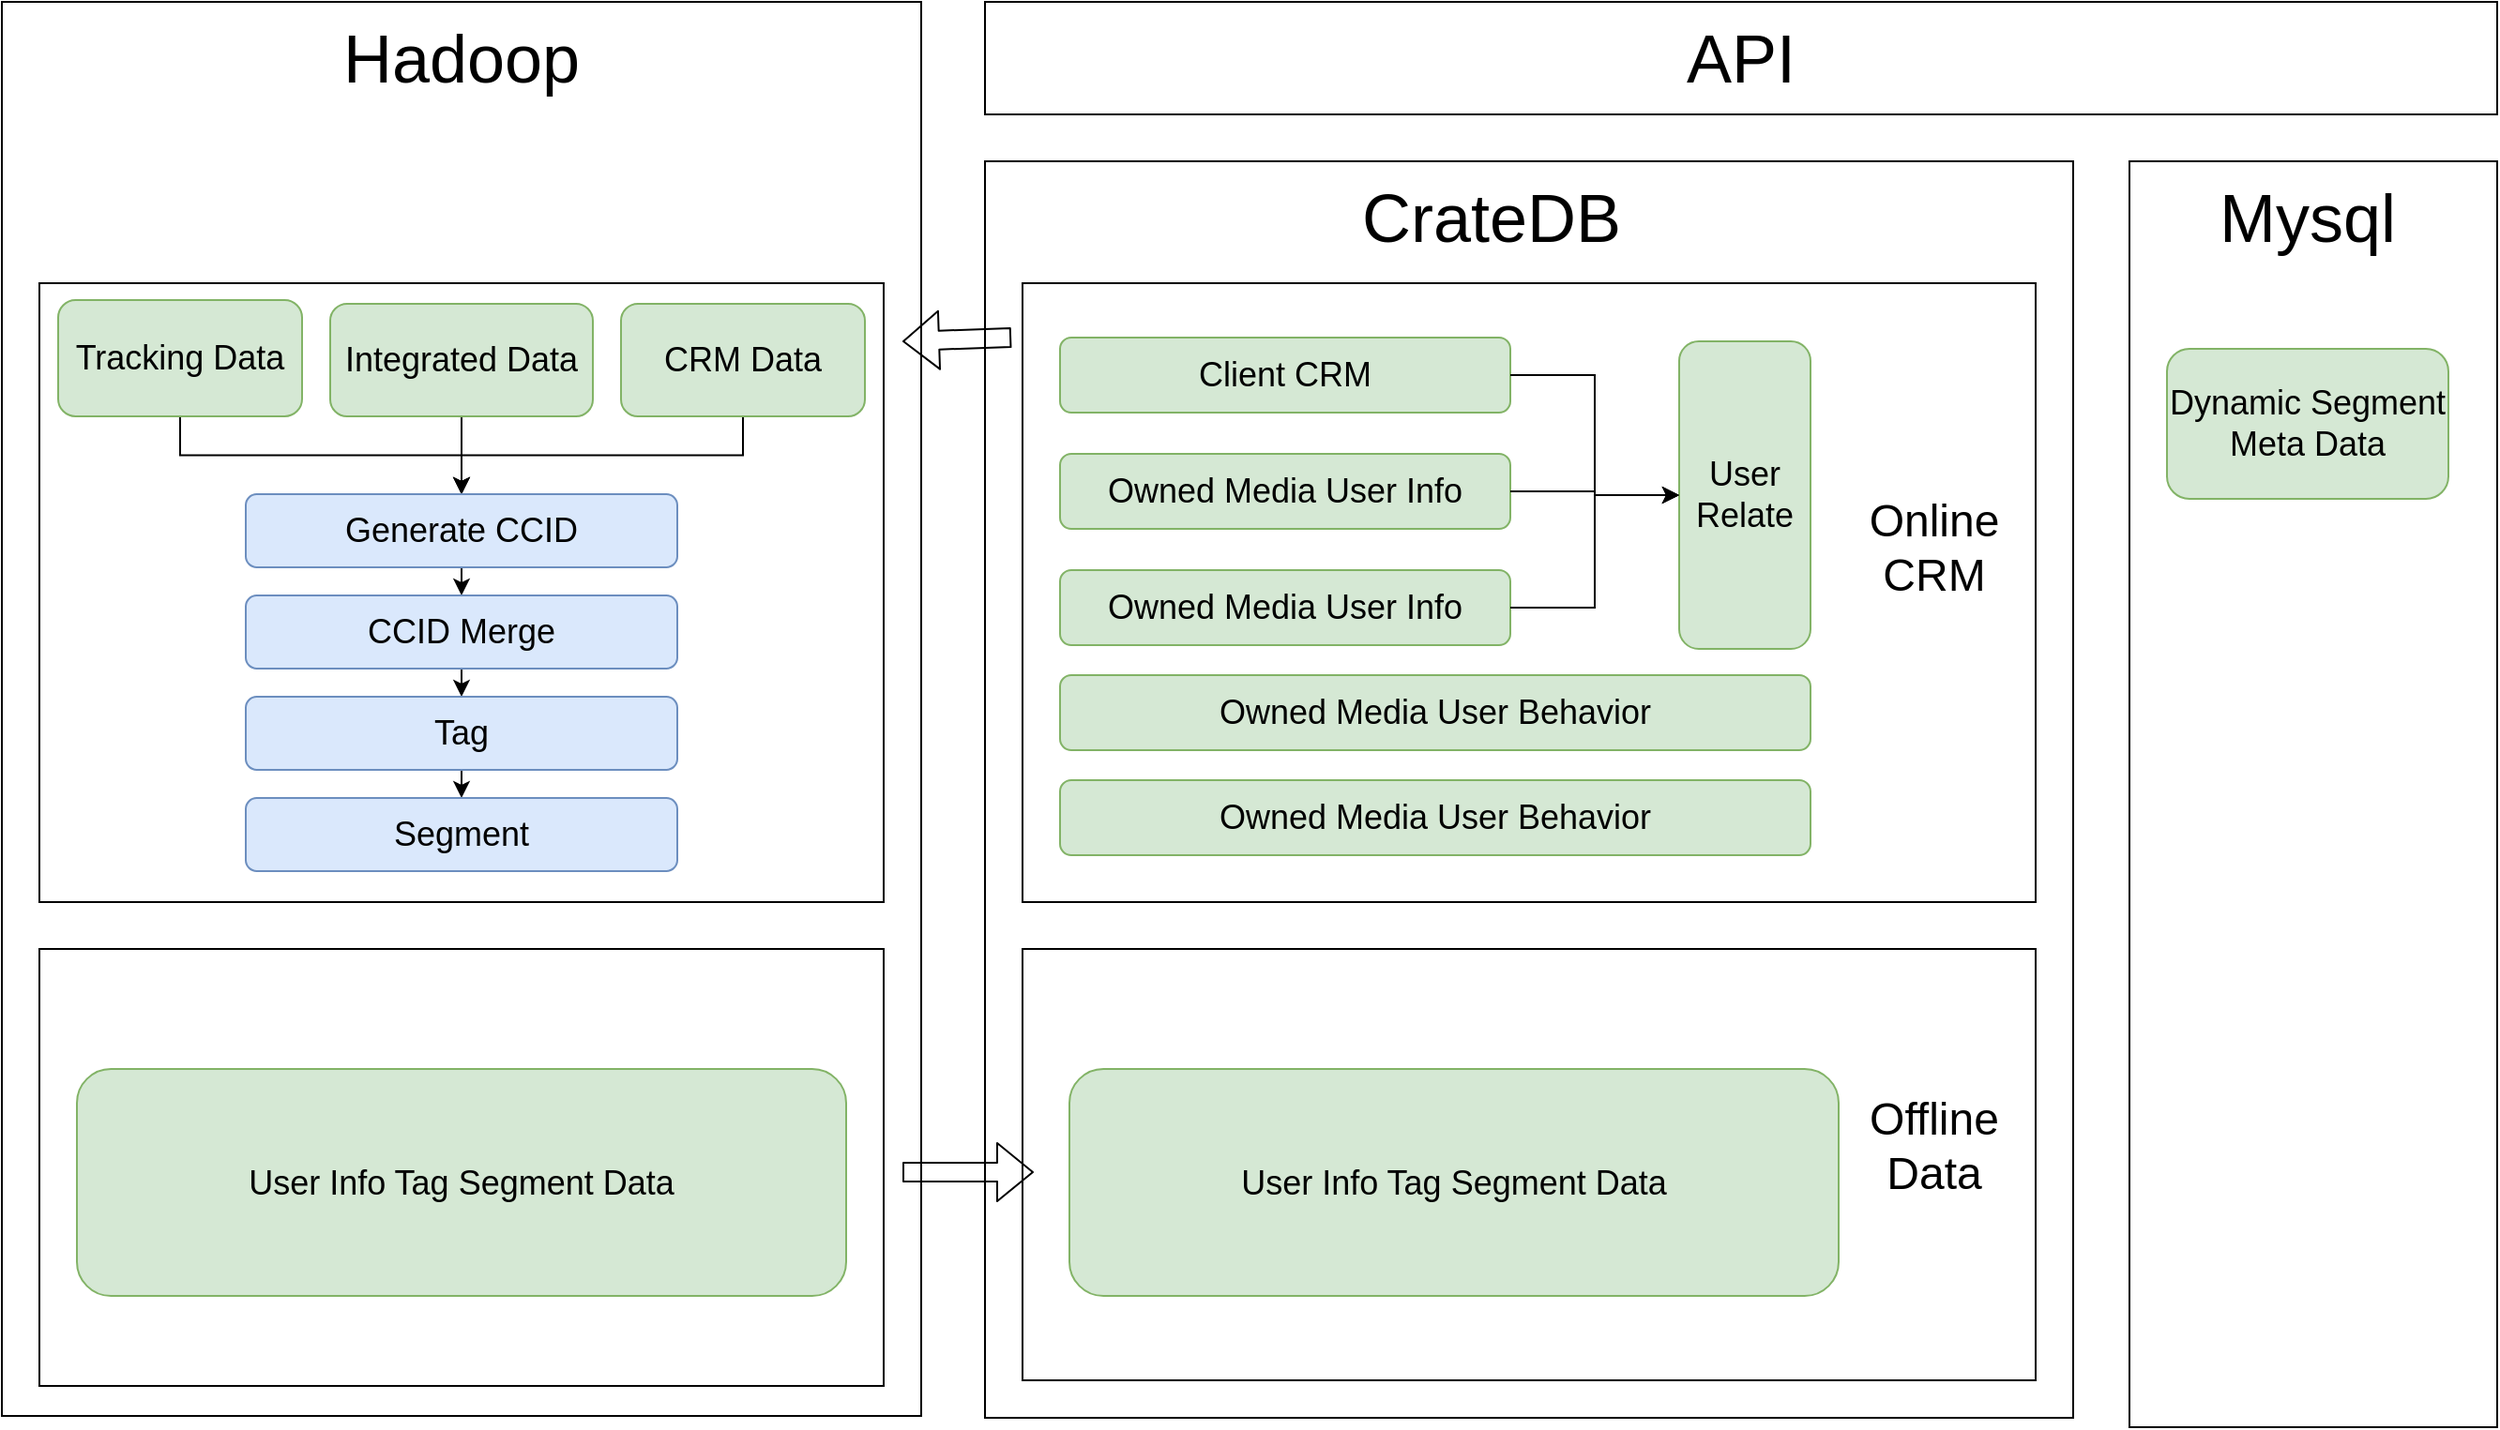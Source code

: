<mxfile version="10.7.7" type="github"><diagram id="BBAI207OdaMjI_u0Awmq" name="Page-1"><mxGraphModel dx="1443" dy="786" grid="1" gridSize="10" guides="1" tooltips="1" connect="1" arrows="1" fold="1" page="1" pageScale="1" pageWidth="827" pageHeight="1169" math="0" shadow="0"><root><mxCell id="0"/><mxCell id="1" parent="0"/><mxCell id="pOjxndoSPAx7A_PEtpDw-38" value="" style="rounded=0;whiteSpace=wrap;html=1;" vertex="1" parent="1"><mxGeometry x="10" y="370" width="490" height="754" as="geometry"/></mxCell><mxCell id="pOjxndoSPAx7A_PEtpDw-39" value="&lt;font style=&quot;font-size: 36px&quot;&gt;Hadoop&lt;/font&gt;" style="text;html=1;strokeColor=none;fillColor=none;align=center;verticalAlign=middle;whiteSpace=wrap;rounded=0;" vertex="1" parent="1"><mxGeometry x="235" y="390" width="40" height="20" as="geometry"/></mxCell><mxCell id="pOjxndoSPAx7A_PEtpDw-40" value="" style="rounded=0;whiteSpace=wrap;html=1;" vertex="1" parent="1"><mxGeometry x="30" y="520" width="450" height="330" as="geometry"/></mxCell><mxCell id="pOjxndoSPAx7A_PEtpDw-55" style="edgeStyle=orthogonalEdgeStyle;rounded=0;orthogonalLoop=1;jettySize=auto;html=1;exitX=0.5;exitY=1;exitDx=0;exitDy=0;entryX=0.5;entryY=0;entryDx=0;entryDy=0;" edge="1" parent="1" source="pOjxndoSPAx7A_PEtpDw-41" target="pOjxndoSPAx7A_PEtpDw-45"><mxGeometry relative="1" as="geometry"/></mxCell><mxCell id="pOjxndoSPAx7A_PEtpDw-41" value="&lt;font style=&quot;font-size: 18px&quot;&gt;CRM Data&lt;/font&gt;" style="rounded=1;whiteSpace=wrap;html=1;fillColor=#d5e8d4;strokeColor=#82b366;" vertex="1" parent="1"><mxGeometry x="340" y="531" width="130" height="60" as="geometry"/></mxCell><mxCell id="pOjxndoSPAx7A_PEtpDw-52" style="edgeStyle=orthogonalEdgeStyle;rounded=0;orthogonalLoop=1;jettySize=auto;html=1;exitX=0.5;exitY=1;exitDx=0;exitDy=0;entryX=0.5;entryY=0;entryDx=0;entryDy=0;" edge="1" parent="1" source="pOjxndoSPAx7A_PEtpDw-42" target="pOjxndoSPAx7A_PEtpDw-45"><mxGeometry relative="1" as="geometry"/></mxCell><mxCell id="pOjxndoSPAx7A_PEtpDw-42" value="&lt;font style=&quot;font-size: 18px&quot;&gt;Tracking Data&lt;/font&gt;" style="rounded=1;whiteSpace=wrap;html=1;fillColor=#d5e8d4;strokeColor=#82b366;" vertex="1" parent="1"><mxGeometry x="40" y="529" width="130" height="62" as="geometry"/></mxCell><mxCell id="pOjxndoSPAx7A_PEtpDw-54" style="edgeStyle=orthogonalEdgeStyle;rounded=0;orthogonalLoop=1;jettySize=auto;html=1;exitX=0.5;exitY=1;exitDx=0;exitDy=0;entryX=0.5;entryY=0;entryDx=0;entryDy=0;" edge="1" parent="1" source="pOjxndoSPAx7A_PEtpDw-43" target="pOjxndoSPAx7A_PEtpDw-45"><mxGeometry relative="1" as="geometry"/></mxCell><mxCell id="pOjxndoSPAx7A_PEtpDw-43" value="&lt;font style=&quot;font-size: 18px&quot;&gt;Integrated Data&lt;/font&gt;" style="rounded=1;whiteSpace=wrap;html=1;fillColor=#d5e8d4;strokeColor=#82b366;" vertex="1" parent="1"><mxGeometry x="185" y="531" width="140" height="60" as="geometry"/></mxCell><mxCell id="pOjxndoSPAx7A_PEtpDw-56" style="edgeStyle=orthogonalEdgeStyle;rounded=0;orthogonalLoop=1;jettySize=auto;html=1;exitX=0.5;exitY=1;exitDx=0;exitDy=0;entryX=0.5;entryY=0;entryDx=0;entryDy=0;" edge="1" parent="1" source="pOjxndoSPAx7A_PEtpDw-45" target="pOjxndoSPAx7A_PEtpDw-47"><mxGeometry relative="1" as="geometry"/></mxCell><mxCell id="pOjxndoSPAx7A_PEtpDw-45" value="&lt;font style=&quot;font-size: 18px&quot;&gt;Generate CCID&lt;/font&gt;" style="rounded=1;whiteSpace=wrap;html=1;fillColor=#dae8fc;strokeColor=#6c8ebf;" vertex="1" parent="1"><mxGeometry x="140" y="632.5" width="230" height="39" as="geometry"/></mxCell><mxCell id="pOjxndoSPAx7A_PEtpDw-57" style="edgeStyle=orthogonalEdgeStyle;rounded=0;orthogonalLoop=1;jettySize=auto;html=1;exitX=0.5;exitY=1;exitDx=0;exitDy=0;entryX=0.5;entryY=0;entryDx=0;entryDy=0;" edge="1" parent="1" source="pOjxndoSPAx7A_PEtpDw-47" target="pOjxndoSPAx7A_PEtpDw-48"><mxGeometry relative="1" as="geometry"/></mxCell><mxCell id="pOjxndoSPAx7A_PEtpDw-47" value="&lt;font style=&quot;font-size: 18px&quot;&gt;CCID Merge&lt;br&gt;&lt;/font&gt;" style="rounded=1;whiteSpace=wrap;html=1;fillColor=#dae8fc;strokeColor=#6c8ebf;" vertex="1" parent="1"><mxGeometry x="140" y="686.5" width="230" height="39" as="geometry"/></mxCell><mxCell id="pOjxndoSPAx7A_PEtpDw-58" style="edgeStyle=orthogonalEdgeStyle;rounded=0;orthogonalLoop=1;jettySize=auto;html=1;exitX=0.5;exitY=1;exitDx=0;exitDy=0;entryX=0.5;entryY=0;entryDx=0;entryDy=0;" edge="1" parent="1" source="pOjxndoSPAx7A_PEtpDw-48" target="pOjxndoSPAx7A_PEtpDw-49"><mxGeometry relative="1" as="geometry"/></mxCell><mxCell id="pOjxndoSPAx7A_PEtpDw-48" value="&lt;font style=&quot;font-size: 18px&quot;&gt;Tag&lt;br&gt;&lt;/font&gt;" style="rounded=1;whiteSpace=wrap;html=1;fillColor=#dae8fc;strokeColor=#6c8ebf;" vertex="1" parent="1"><mxGeometry x="140" y="740.5" width="230" height="39" as="geometry"/></mxCell><mxCell id="pOjxndoSPAx7A_PEtpDw-49" value="&lt;font style=&quot;font-size: 18px&quot;&gt;Segment&lt;br&gt;&lt;/font&gt;" style="rounded=1;whiteSpace=wrap;html=1;fillColor=#dae8fc;strokeColor=#6c8ebf;" vertex="1" parent="1"><mxGeometry x="140" y="794.5" width="230" height="39" as="geometry"/></mxCell><mxCell id="pOjxndoSPAx7A_PEtpDw-50" value="" style="rounded=0;whiteSpace=wrap;html=1;" vertex="1" parent="1"><mxGeometry x="30" y="875" width="450" height="233" as="geometry"/></mxCell><mxCell id="pOjxndoSPAx7A_PEtpDw-51" value="&lt;font style=&quot;font-size: 18px&quot;&gt;User Info Tag Segment Data&lt;/font&gt;" style="rounded=1;whiteSpace=wrap;html=1;fillColor=#d5e8d4;strokeColor=#82b366;" vertex="1" parent="1"><mxGeometry x="50" y="939" width="410" height="121" as="geometry"/></mxCell><mxCell id="pOjxndoSPAx7A_PEtpDw-37" value="" style="group" vertex="1" connectable="0" parent="1"><mxGeometry x="534" y="455" width="580" height="670" as="geometry"/></mxCell><mxCell id="pOjxndoSPAx7A_PEtpDw-1" value="" style="rounded=0;whiteSpace=wrap;html=1;" vertex="1" parent="pOjxndoSPAx7A_PEtpDw-37"><mxGeometry width="580" height="670" as="geometry"/></mxCell><mxCell id="pOjxndoSPAx7A_PEtpDw-15" value="&lt;font style=&quot;font-size: 36px&quot;&gt;CrateDB&lt;/font&gt;" style="text;html=1;strokeColor=none;fillColor=none;align=center;verticalAlign=middle;whiteSpace=wrap;rounded=0;" vertex="1" parent="pOjxndoSPAx7A_PEtpDw-37"><mxGeometry x="250" y="20" width="40" height="20" as="geometry"/></mxCell><mxCell id="pOjxndoSPAx7A_PEtpDw-60" value="" style="shape=flexArrow;endArrow=classic;html=1;exitX=-0.011;exitY=0.088;exitDx=0;exitDy=0;exitPerimeter=0;" edge="1" parent="pOjxndoSPAx7A_PEtpDw-37" source="pOjxndoSPAx7A_PEtpDw-2"><mxGeometry width="50" height="50" relative="1" as="geometry"><mxPoint x="46" y="95.5" as="sourcePoint"/><mxPoint x="-44" y="96" as="targetPoint"/></mxGeometry></mxCell><mxCell id="pOjxndoSPAx7A_PEtpDw-2" value="" style="rounded=0;whiteSpace=wrap;html=1;" vertex="1" parent="1"><mxGeometry x="554" y="520" width="540" height="330" as="geometry"/></mxCell><mxCell id="pOjxndoSPAx7A_PEtpDw-3" value="&lt;font style=&quot;font-size: 18px&quot;&gt;Client CRM&lt;/font&gt;" style="rounded=1;whiteSpace=wrap;html=1;fillColor=#d5e8d4;strokeColor=#82b366;" vertex="1" parent="1"><mxGeometry x="574" y="549" width="240" height="40" as="geometry"/></mxCell><mxCell id="pOjxndoSPAx7A_PEtpDw-4" value="&lt;font style=&quot;font-size: 18px&quot;&gt;Owned Media User Info&lt;/font&gt;" style="rounded=1;whiteSpace=wrap;html=1;fillColor=#d5e8d4;strokeColor=#82b366;" vertex="1" parent="1"><mxGeometry x="574" y="611" width="240" height="40" as="geometry"/></mxCell><mxCell id="pOjxndoSPAx7A_PEtpDw-5" value="&lt;span&gt;&lt;font style=&quot;font-size: 18px&quot;&gt;Owned Media User Info&lt;/font&gt;&lt;/span&gt;" style="rounded=1;whiteSpace=wrap;html=1;fillColor=#d5e8d4;strokeColor=#82b366;" vertex="1" parent="1"><mxGeometry x="574" y="673" width="240" height="40" as="geometry"/></mxCell><mxCell id="pOjxndoSPAx7A_PEtpDw-6" value="&lt;font style=&quot;font-size: 18px&quot;&gt;User&lt;br&gt;Relate&lt;/font&gt;" style="rounded=1;whiteSpace=wrap;html=1;fillColor=#d5e8d4;strokeColor=#82b366;" vertex="1" parent="1"><mxGeometry x="904" y="551" width="70" height="164" as="geometry"/></mxCell><mxCell id="pOjxndoSPAx7A_PEtpDw-11" style="edgeStyle=orthogonalEdgeStyle;rounded=0;orthogonalLoop=1;jettySize=auto;html=1;exitX=1;exitY=0.5;exitDx=0;exitDy=0;" edge="1" parent="1" source="pOjxndoSPAx7A_PEtpDw-3" target="pOjxndoSPAx7A_PEtpDw-6"><mxGeometry relative="1" as="geometry"/></mxCell><mxCell id="pOjxndoSPAx7A_PEtpDw-12" style="edgeStyle=orthogonalEdgeStyle;rounded=0;orthogonalLoop=1;jettySize=auto;html=1;exitX=1;exitY=0.5;exitDx=0;exitDy=0;" edge="1" parent="1" source="pOjxndoSPAx7A_PEtpDw-4" target="pOjxndoSPAx7A_PEtpDw-6"><mxGeometry relative="1" as="geometry"/></mxCell><mxCell id="pOjxndoSPAx7A_PEtpDw-14" style="edgeStyle=orthogonalEdgeStyle;rounded=0;orthogonalLoop=1;jettySize=auto;html=1;exitX=1;exitY=0.5;exitDx=0;exitDy=0;entryX=0;entryY=0.5;entryDx=0;entryDy=0;" edge="1" parent="1" source="pOjxndoSPAx7A_PEtpDw-5" target="pOjxndoSPAx7A_PEtpDw-6"><mxGeometry relative="1" as="geometry"/></mxCell><mxCell id="pOjxndoSPAx7A_PEtpDw-7" value="&lt;font style=&quot;font-size: 18px&quot;&gt;Owned Media User Behavior&lt;/font&gt;" style="rounded=1;whiteSpace=wrap;html=1;fillColor=#d5e8d4;strokeColor=#82b366;" vertex="1" parent="1"><mxGeometry x="574" y="729" width="400" height="40" as="geometry"/></mxCell><mxCell id="pOjxndoSPAx7A_PEtpDw-10" value="&lt;font style=&quot;font-size: 18px&quot;&gt;Owned Media User Behavior&lt;/font&gt;" style="rounded=1;whiteSpace=wrap;html=1;fillColor=#d5e8d4;strokeColor=#82b366;" vertex="1" parent="1"><mxGeometry x="574" y="785" width="400" height="40" as="geometry"/></mxCell><mxCell id="pOjxndoSPAx7A_PEtpDw-22" value="&lt;font style=&quot;font-size: 24px&quot;&gt;Online&lt;br&gt;CRM&lt;/font&gt;" style="text;html=1;strokeColor=none;fillColor=none;align=center;verticalAlign=middle;whiteSpace=wrap;rounded=0;" vertex="1" parent="1"><mxGeometry x="1020" y="651" width="40" height="20" as="geometry"/></mxCell><mxCell id="pOjxndoSPAx7A_PEtpDw-29" value="" style="rounded=0;whiteSpace=wrap;html=1;" vertex="1" parent="1"><mxGeometry x="1144" y="455" width="196" height="675" as="geometry"/></mxCell><mxCell id="pOjxndoSPAx7A_PEtpDw-32" value="&lt;font style=&quot;font-size: 36px&quot;&gt;Mysql&lt;/font&gt;" style="text;html=1;strokeColor=none;fillColor=none;align=center;verticalAlign=middle;whiteSpace=wrap;rounded=0;" vertex="1" parent="1"><mxGeometry x="1219" y="475" width="40" height="20" as="geometry"/></mxCell><mxCell id="pOjxndoSPAx7A_PEtpDw-34" value="&lt;font style=&quot;font-size: 18px&quot;&gt;Dynamic Segment&lt;br&gt;Meta Data&lt;/font&gt;&lt;br&gt;" style="rounded=1;whiteSpace=wrap;html=1;fillColor=#d5e8d4;strokeColor=#82b366;" vertex="1" parent="1"><mxGeometry x="1164" y="555" width="150" height="80" as="geometry"/></mxCell><mxCell id="pOjxndoSPAx7A_PEtpDw-35" value="" style="group;fillColor=#d5e8d4;strokeColor=#82b366;" vertex="1" connectable="0" parent="1"><mxGeometry x="554" y="875" width="540" height="230" as="geometry"/></mxCell><mxCell id="pOjxndoSPAx7A_PEtpDw-18" value="" style="rounded=0;whiteSpace=wrap;html=1;" vertex="1" parent="pOjxndoSPAx7A_PEtpDw-35"><mxGeometry width="540" height="230" as="geometry"/></mxCell><mxCell id="pOjxndoSPAx7A_PEtpDw-26" value="&lt;font&gt;&lt;font style=&quot;font-size: 24px&quot;&gt;Offline&lt;br&gt;&lt;/font&gt;&lt;font style=&quot;font-size: 24px&quot;&gt;Data&lt;/font&gt;&lt;br&gt;&lt;/font&gt;" style="text;html=1;strokeColor=none;fillColor=none;align=center;verticalAlign=middle;whiteSpace=wrap;rounded=0;" vertex="1" parent="pOjxndoSPAx7A_PEtpDw-35"><mxGeometry x="466" y="95" width="40" height="20" as="geometry"/></mxCell><mxCell id="pOjxndoSPAx7A_PEtpDw-63" value="&lt;span&gt;&lt;font style=&quot;font-size: 18px&quot;&gt;User Info Tag Segment Data&lt;/font&gt;&lt;/span&gt;&lt;br&gt;" style="rounded=1;whiteSpace=wrap;html=1;fillColor=#d5e8d4;strokeColor=#82b366;" vertex="1" parent="pOjxndoSPAx7A_PEtpDw-35"><mxGeometry x="25" y="64" width="410" height="121" as="geometry"/></mxCell><mxCell id="pOjxndoSPAx7A_PEtpDw-61" value="" style="shape=flexArrow;endArrow=classic;html=1;" edge="1" parent="1"><mxGeometry width="50" height="50" relative="1" as="geometry"><mxPoint x="490" y="994" as="sourcePoint"/><mxPoint x="560" y="994" as="targetPoint"/></mxGeometry></mxCell><mxCell id="pOjxndoSPAx7A_PEtpDw-62" value="&lt;font style=&quot;font-size: 36px&quot;&gt;API&lt;/font&gt;" style="rounded=0;whiteSpace=wrap;html=1;" vertex="1" parent="1"><mxGeometry x="534" y="370" width="806" height="60" as="geometry"/></mxCell></root></mxGraphModel></diagram></mxfile>